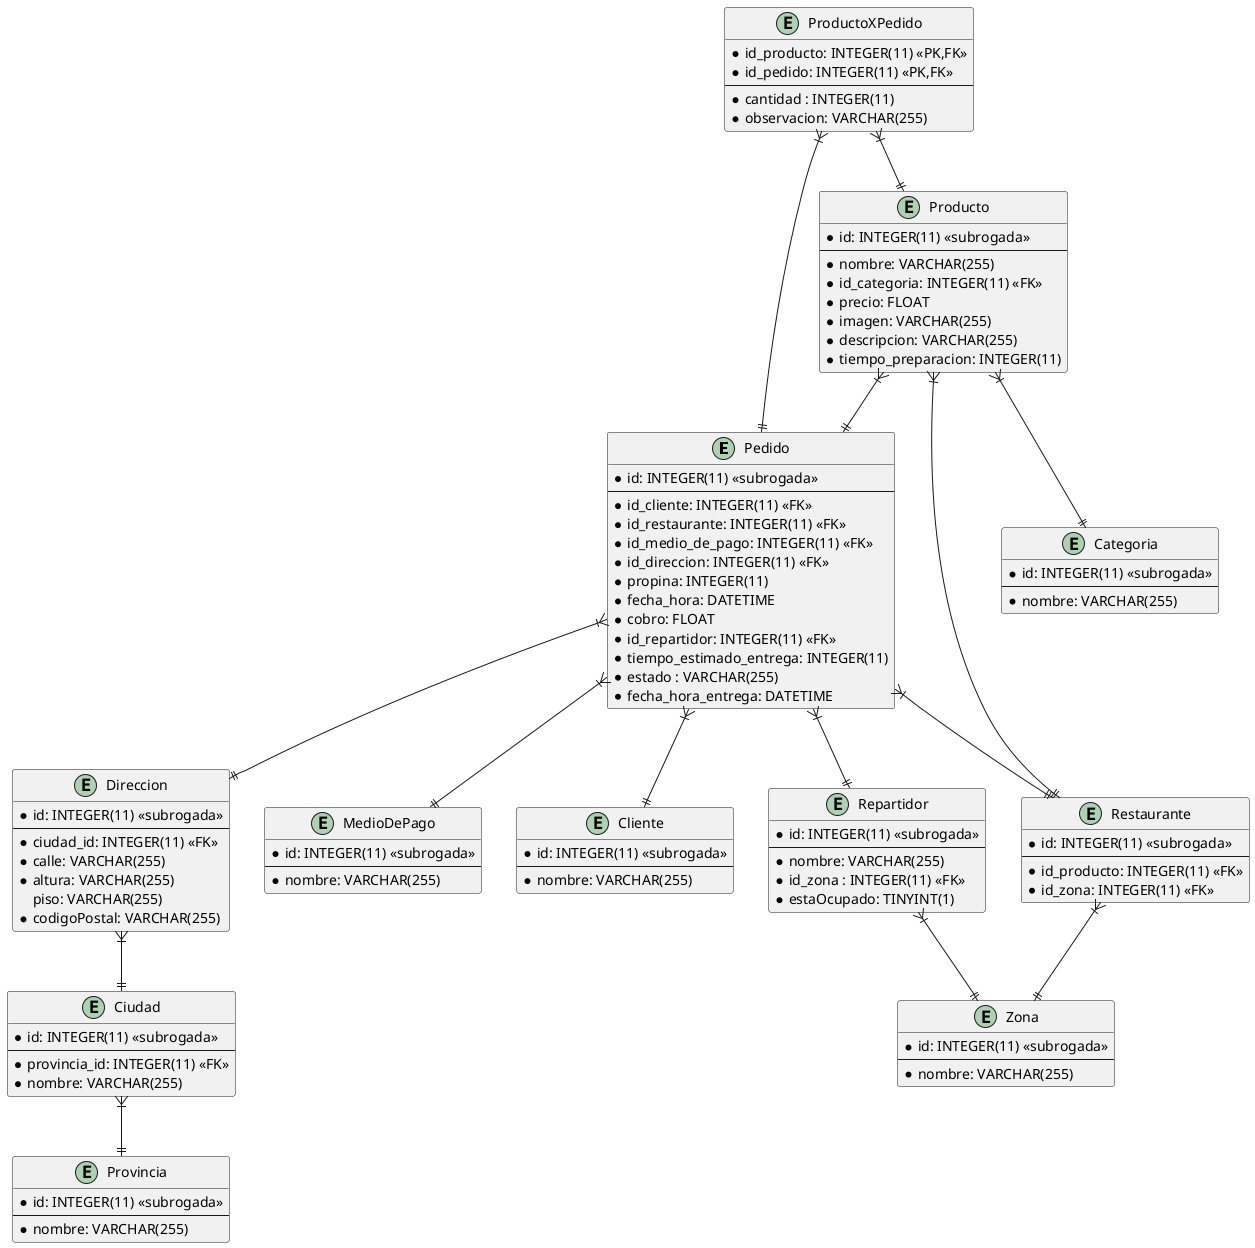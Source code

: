 @startuml der

Entity Pedido {
* id: INTEGER(11) <<subrogada>>
--
* id_cliente: INTEGER(11) <<FK>>
* id_restaurante: INTEGER(11) <<FK>>
* id_medio_de_pago: INTEGER(11) <<FK>>
* id_direccion: INTEGER(11) <<FK>>
* propina: INTEGER(11)
* fecha_hora: DATETIME
* cobro: FLOAT
* id_repartidor: INTEGER(11) <<FK>>
* tiempo_estimado_entrega: INTEGER(11)
* estado : VARCHAR(255)
* fecha_hora_entrega: DATETIME
}

Entity ProductoXPedido {
* id_producto: INTEGER(11) <<PK,FK>>
* id_pedido: INTEGER(11) <<PK,FK>>
--
* cantidad : INTEGER(11)
* observacion: VARCHAR(255)
}

Entity Producto {
* id: INTEGER(11) <<subrogada>>
--
* nombre: VARCHAR(255)
* id_categoria: INTEGER(11) <<FK>>
* precio: FLOAT
* imagen: VARCHAR(255)
* descripcion: VARCHAR(255)
* tiempo_preparacion: INTEGER(11)
}

Entity Cliente {
* id: INTEGER(11) <<subrogada>>
--
* nombre: VARCHAR(255)
}

Pedido }|--|| Cliente

Entity Restaurante {
* id: INTEGER(11) <<subrogada>>
--
* id_producto: INTEGER(11) <<FK>>
* id_zona: INTEGER(11) <<FK>>
}

Pedido }|--|| Restaurante

Entity Repartidor {
* id: INTEGER(11) <<subrogada>>
--
* nombre: VARCHAR(255)
* id_zona : INTEGER(11) <<FK>>
* estaOcupado: TINYINT(1)
}

Pedido }|--|| Repartidor

Producto }|--|| Pedido 
Producto }|--|| Restaurante

Entity Categoria {
* id: INTEGER(11) <<subrogada>>
--
* nombre: VARCHAR(255)
}

Producto }|--|| Categoria

ProductoXPedido }|--|| Pedido
ProductoXPedido }|--|| Producto

Entity MedioDePago {
* id: INTEGER(11) <<subrogada>>
--
* nombre: VARCHAR(255)
}

Pedido }|--|| MedioDePago

Entity Direccion {
 * id: INTEGER(11) <<subrogada>>
 --
 * ciudad_id: INTEGER(11) <<FK>>
 * calle: VARCHAR(255)
 * altura: VARCHAR(255)
   piso: VARCHAR(255)
 * codigoPostal: VARCHAR(255)
}

Pedido }|--|| Direccion

entity Ciudad {
 * id: INTEGER(11) <<subrogada>>
 --
 * provincia_id: INTEGER(11) <<FK>>
 * nombre: VARCHAR(255)
}

Direccion }|--|| Ciudad

entity Provincia {
 * id: INTEGER(11) <<subrogada>>
 --
 * nombre: VARCHAR(255)    
}

Ciudad }|--|| Provincia

Entity Zona {
* id: INTEGER(11) <<subrogada>>
--
* nombre: VARCHAR(255) 
}

Restaurante }|--|| Zona
Repartidor }|--|| Zona

@enduml